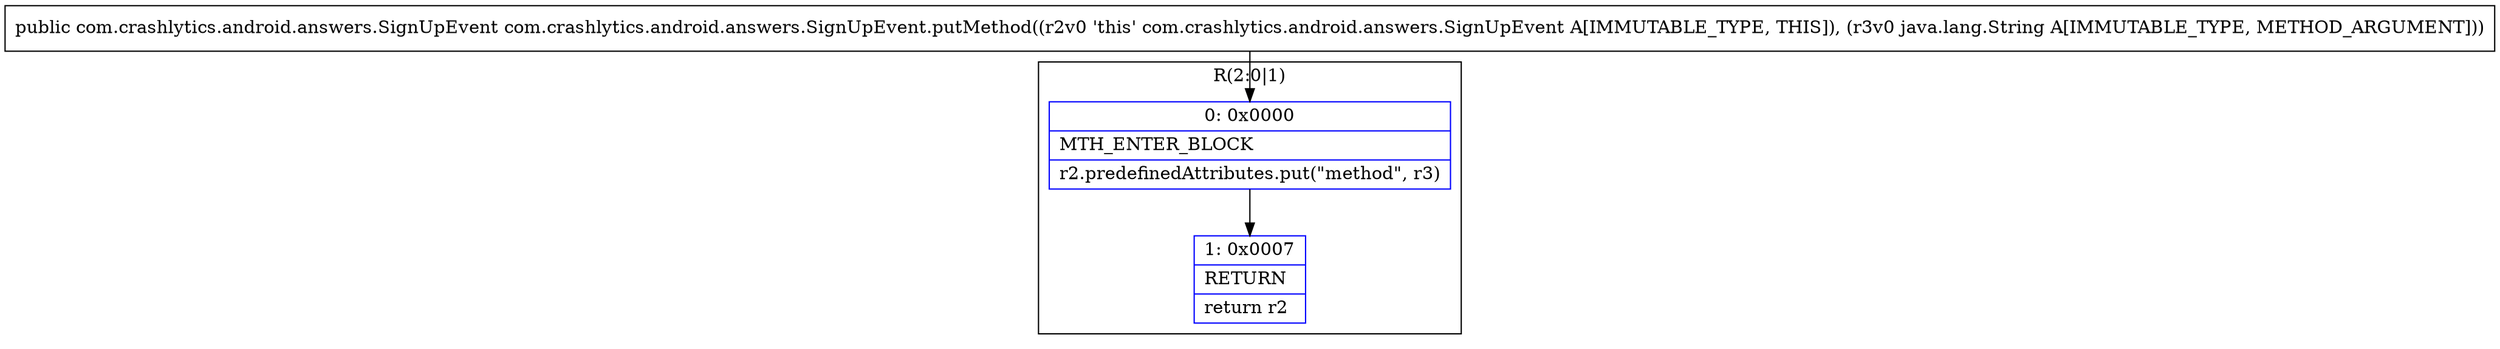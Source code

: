 digraph "CFG forcom.crashlytics.android.answers.SignUpEvent.putMethod(Ljava\/lang\/String;)Lcom\/crashlytics\/android\/answers\/SignUpEvent;" {
subgraph cluster_Region_1571750840 {
label = "R(2:0|1)";
node [shape=record,color=blue];
Node_0 [shape=record,label="{0\:\ 0x0000|MTH_ENTER_BLOCK\l|r2.predefinedAttributes.put(\"method\", r3)\l}"];
Node_1 [shape=record,label="{1\:\ 0x0007|RETURN\l|return r2\l}"];
}
MethodNode[shape=record,label="{public com.crashlytics.android.answers.SignUpEvent com.crashlytics.android.answers.SignUpEvent.putMethod((r2v0 'this' com.crashlytics.android.answers.SignUpEvent A[IMMUTABLE_TYPE, THIS]), (r3v0 java.lang.String A[IMMUTABLE_TYPE, METHOD_ARGUMENT])) }"];
MethodNode -> Node_0;
Node_0 -> Node_1;
}

